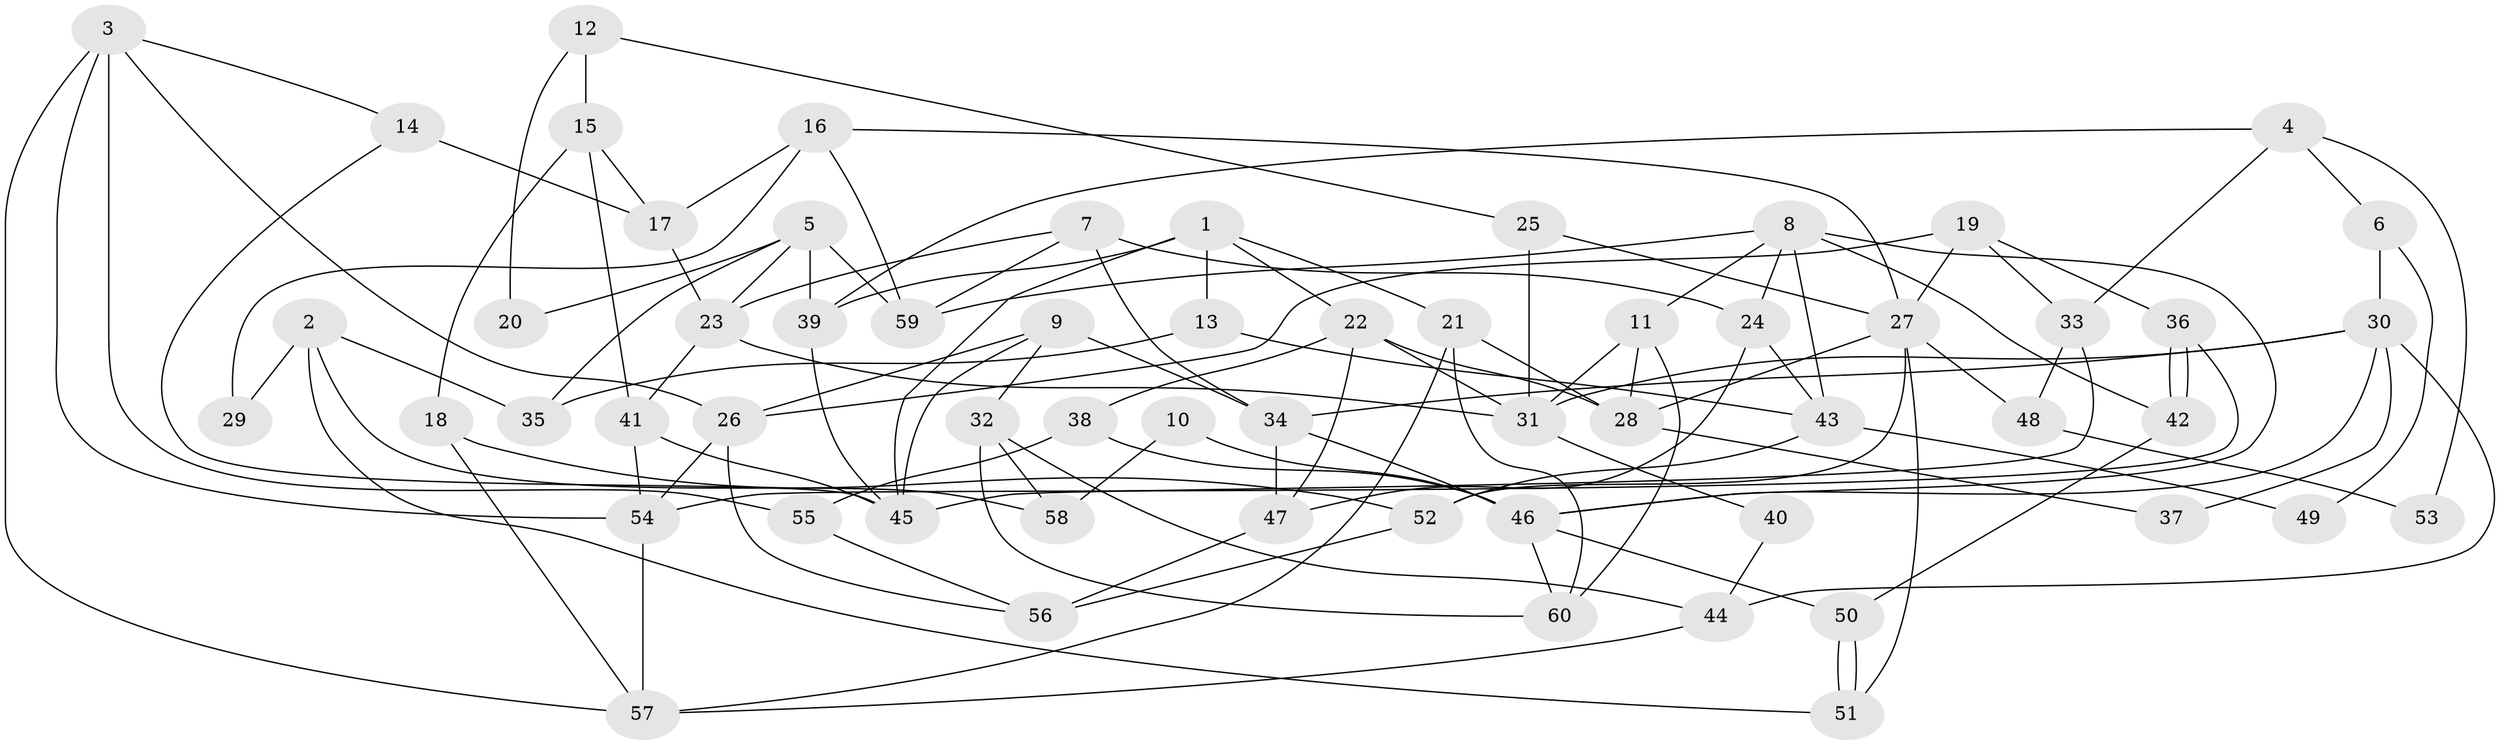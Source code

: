 // coarse degree distribution, {4: 0.42857142857142855, 5: 0.14285714285714285, 2: 0.11904761904761904, 3: 0.09523809523809523, 8: 0.047619047619047616, 6: 0.11904761904761904, 7: 0.047619047619047616}
// Generated by graph-tools (version 1.1) at 2025/54/03/04/25 21:54:09]
// undirected, 60 vertices, 120 edges
graph export_dot {
graph [start="1"]
  node [color=gray90,style=filled];
  1;
  2;
  3;
  4;
  5;
  6;
  7;
  8;
  9;
  10;
  11;
  12;
  13;
  14;
  15;
  16;
  17;
  18;
  19;
  20;
  21;
  22;
  23;
  24;
  25;
  26;
  27;
  28;
  29;
  30;
  31;
  32;
  33;
  34;
  35;
  36;
  37;
  38;
  39;
  40;
  41;
  42;
  43;
  44;
  45;
  46;
  47;
  48;
  49;
  50;
  51;
  52;
  53;
  54;
  55;
  56;
  57;
  58;
  59;
  60;
  1 -- 39;
  1 -- 45;
  1 -- 13;
  1 -- 21;
  1 -- 22;
  2 -- 51;
  2 -- 35;
  2 -- 29;
  2 -- 58;
  3 -- 57;
  3 -- 54;
  3 -- 14;
  3 -- 26;
  3 -- 55;
  4 -- 33;
  4 -- 39;
  4 -- 6;
  4 -- 53;
  5 -- 59;
  5 -- 23;
  5 -- 20;
  5 -- 35;
  5 -- 39;
  6 -- 30;
  6 -- 49;
  7 -- 59;
  7 -- 24;
  7 -- 23;
  7 -- 34;
  8 -- 24;
  8 -- 46;
  8 -- 11;
  8 -- 42;
  8 -- 43;
  8 -- 59;
  9 -- 34;
  9 -- 26;
  9 -- 32;
  9 -- 45;
  10 -- 58;
  10 -- 46;
  11 -- 28;
  11 -- 31;
  11 -- 60;
  12 -- 15;
  12 -- 25;
  12 -- 20;
  13 -- 43;
  13 -- 35;
  14 -- 45;
  14 -- 17;
  15 -- 17;
  15 -- 18;
  15 -- 41;
  16 -- 17;
  16 -- 27;
  16 -- 29;
  16 -- 59;
  17 -- 23;
  18 -- 52;
  18 -- 57;
  19 -- 36;
  19 -- 26;
  19 -- 27;
  19 -- 33;
  21 -- 60;
  21 -- 28;
  21 -- 57;
  22 -- 47;
  22 -- 28;
  22 -- 31;
  22 -- 38;
  23 -- 31;
  23 -- 41;
  24 -- 43;
  24 -- 47;
  25 -- 31;
  25 -- 27;
  26 -- 54;
  26 -- 56;
  27 -- 28;
  27 -- 48;
  27 -- 51;
  27 -- 52;
  28 -- 37;
  30 -- 31;
  30 -- 46;
  30 -- 34;
  30 -- 37;
  30 -- 44;
  31 -- 40;
  32 -- 60;
  32 -- 44;
  32 -- 58;
  33 -- 45;
  33 -- 48;
  34 -- 46;
  34 -- 47;
  36 -- 42;
  36 -- 42;
  36 -- 54;
  38 -- 46;
  38 -- 55;
  39 -- 45;
  40 -- 44;
  41 -- 45;
  41 -- 54;
  42 -- 50;
  43 -- 52;
  43 -- 49;
  44 -- 57;
  46 -- 50;
  46 -- 60;
  47 -- 56;
  48 -- 53;
  50 -- 51;
  50 -- 51;
  52 -- 56;
  54 -- 57;
  55 -- 56;
}
